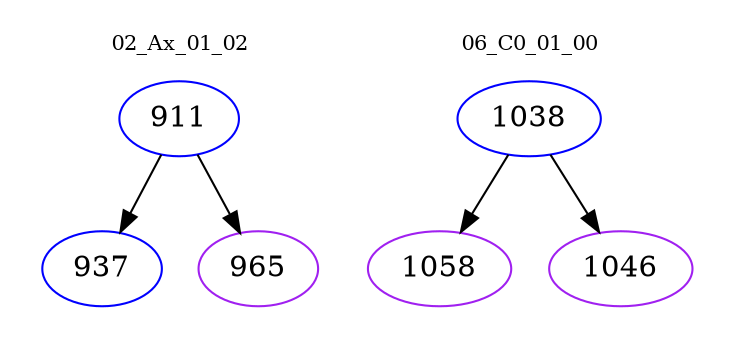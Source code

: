 digraph{
subgraph cluster_0 {
color = white
label = "02_Ax_01_02";
fontsize=10;
T0_911 [label="911", color="blue"]
T0_911 -> T0_937 [color="black"]
T0_937 [label="937", color="blue"]
T0_911 -> T0_965 [color="black"]
T0_965 [label="965", color="purple"]
}
subgraph cluster_1 {
color = white
label = "06_C0_01_00";
fontsize=10;
T1_1038 [label="1038", color="blue"]
T1_1038 -> T1_1058 [color="black"]
T1_1058 [label="1058", color="purple"]
T1_1038 -> T1_1046 [color="black"]
T1_1046 [label="1046", color="purple"]
}
}
